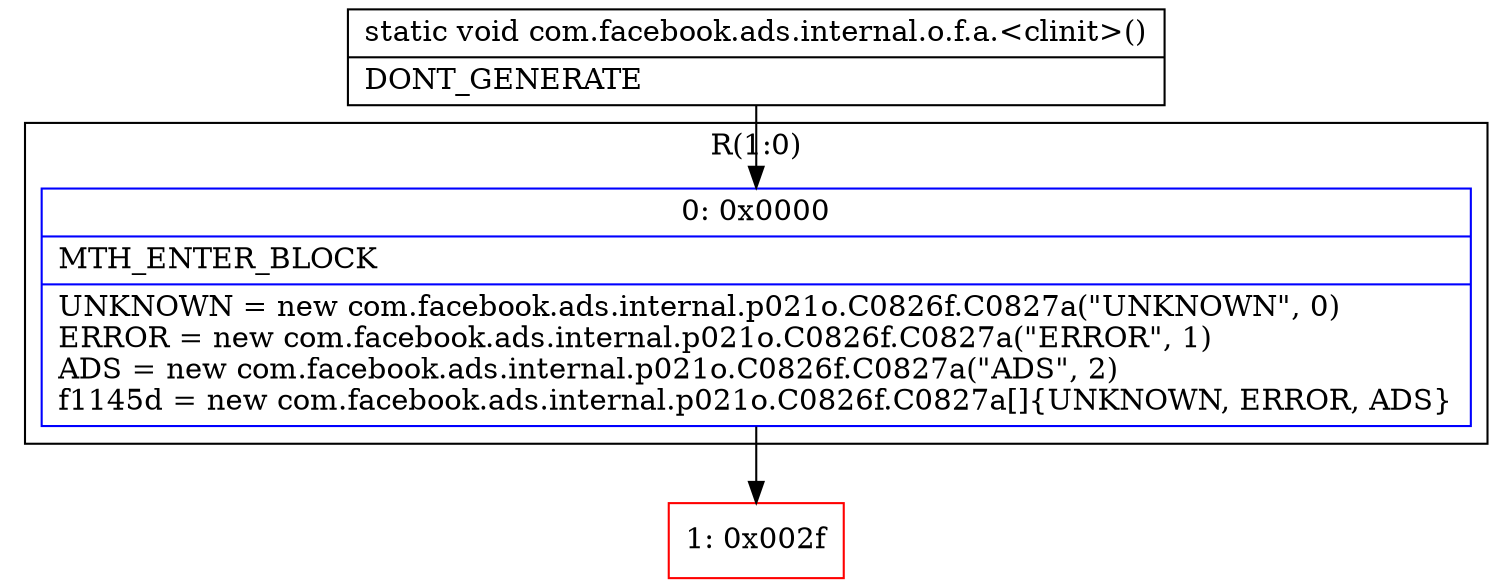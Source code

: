 digraph "CFG forcom.facebook.ads.internal.o.f.a.\<clinit\>()V" {
subgraph cluster_Region_72359018 {
label = "R(1:0)";
node [shape=record,color=blue];
Node_0 [shape=record,label="{0\:\ 0x0000|MTH_ENTER_BLOCK\l|UNKNOWN = new com.facebook.ads.internal.p021o.C0826f.C0827a(\"UNKNOWN\", 0)\lERROR = new com.facebook.ads.internal.p021o.C0826f.C0827a(\"ERROR\", 1)\lADS = new com.facebook.ads.internal.p021o.C0826f.C0827a(\"ADS\", 2)\lf1145d = new com.facebook.ads.internal.p021o.C0826f.C0827a[]\{UNKNOWN, ERROR, ADS\}\l}"];
}
Node_1 [shape=record,color=red,label="{1\:\ 0x002f}"];
MethodNode[shape=record,label="{static void com.facebook.ads.internal.o.f.a.\<clinit\>()  | DONT_GENERATE\l}"];
MethodNode -> Node_0;
Node_0 -> Node_1;
}

